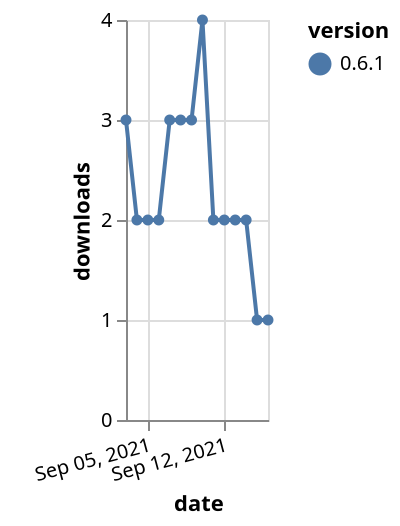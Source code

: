 {"$schema": "https://vega.github.io/schema/vega-lite/v5.json", "description": "A simple bar chart with embedded data.", "data": {"values": [{"date": "2021-09-03", "total": 2792, "delta": 3, "version": "0.6.1"}, {"date": "2021-09-04", "total": 2794, "delta": 2, "version": "0.6.1"}, {"date": "2021-09-05", "total": 2796, "delta": 2, "version": "0.6.1"}, {"date": "2021-09-06", "total": 2798, "delta": 2, "version": "0.6.1"}, {"date": "2021-09-07", "total": 2801, "delta": 3, "version": "0.6.1"}, {"date": "2021-09-08", "total": 2804, "delta": 3, "version": "0.6.1"}, {"date": "2021-09-09", "total": 2807, "delta": 3, "version": "0.6.1"}, {"date": "2021-09-10", "total": 2811, "delta": 4, "version": "0.6.1"}, {"date": "2021-09-11", "total": 2813, "delta": 2, "version": "0.6.1"}, {"date": "2021-09-12", "total": 2815, "delta": 2, "version": "0.6.1"}, {"date": "2021-09-13", "total": 2817, "delta": 2, "version": "0.6.1"}, {"date": "2021-09-14", "total": 2819, "delta": 2, "version": "0.6.1"}, {"date": "2021-09-15", "total": 2820, "delta": 1, "version": "0.6.1"}, {"date": "2021-09-16", "total": 2821, "delta": 1, "version": "0.6.1"}]}, "width": "container", "mark": {"type": "line", "point": {"filled": true}}, "encoding": {"x": {"field": "date", "type": "temporal", "timeUnit": "yearmonthdate", "title": "date", "axis": {"labelAngle": -15}}, "y": {"field": "delta", "type": "quantitative", "title": "downloads"}, "color": {"field": "version", "type": "nominal"}, "tooltip": {"field": "delta"}}}